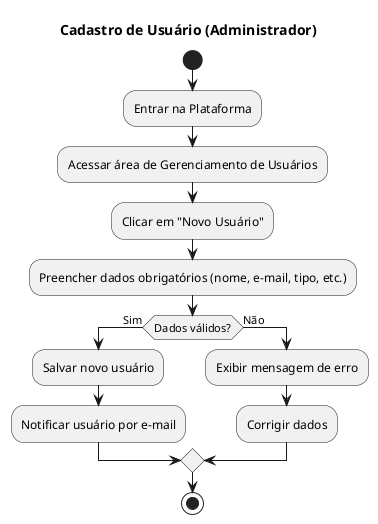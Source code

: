 @startuml
title Cadastro de Usuário (Administrador)
skinparam monochrome true

|Administrador|
start

:Entrar na Plataforma;
:Acessar área de Gerenciamento de Usuários;
:Clicar em "Novo Usuário";
:Preencher dados obrigatórios (nome, e-mail, tipo, etc.);

if (Dados válidos?) then (Sim)
  :Salvar novo usuário;
  :Notificar usuário por e-mail;
else (Não)
  :Exibir mensagem de erro;
  :Corrigir dados;
endif

stop
@enduml
